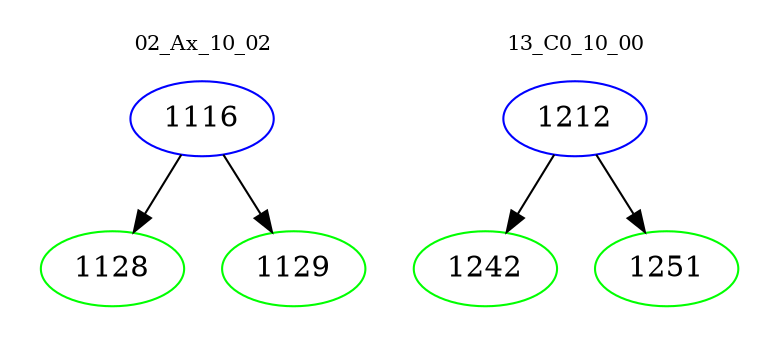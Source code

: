 digraph{
subgraph cluster_0 {
color = white
label = "02_Ax_10_02";
fontsize=10;
T0_1116 [label="1116", color="blue"]
T0_1116 -> T0_1128 [color="black"]
T0_1128 [label="1128", color="green"]
T0_1116 -> T0_1129 [color="black"]
T0_1129 [label="1129", color="green"]
}
subgraph cluster_1 {
color = white
label = "13_C0_10_00";
fontsize=10;
T1_1212 [label="1212", color="blue"]
T1_1212 -> T1_1242 [color="black"]
T1_1242 [label="1242", color="green"]
T1_1212 -> T1_1251 [color="black"]
T1_1251 [label="1251", color="green"]
}
}
